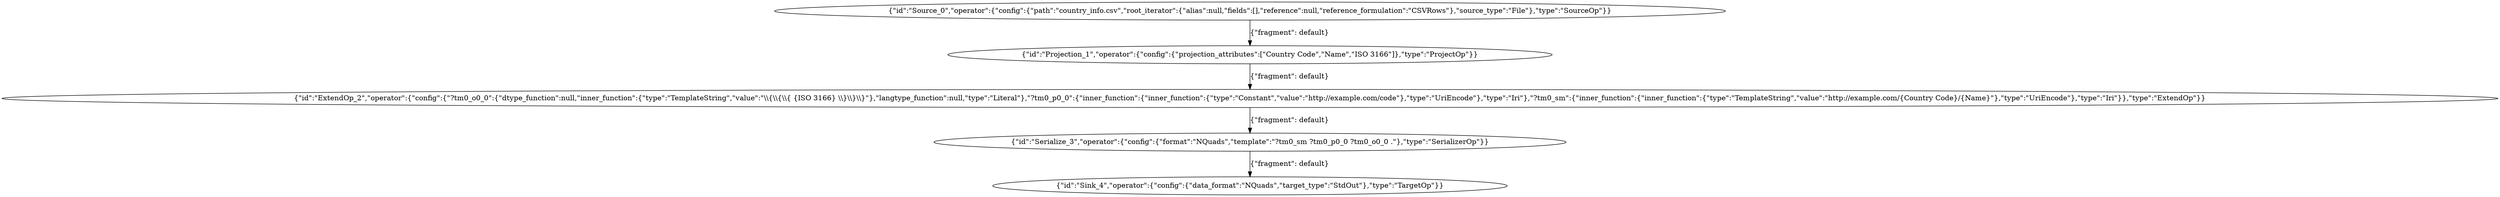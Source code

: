 digraph {
    0 [ label = "{\"id\":\"Source_0\",\"operator\":{\"config\":{\"path\":\"country_info.csv\",\"root_iterator\":{\"alias\":null,\"fields\":[],\"reference\":null,\"reference_formulation\":\"CSVRows\"},\"source_type\":\"File\"},\"type\":\"SourceOp\"}}" ]
    1 [ label = "{\"id\":\"Projection_1\",\"operator\":{\"config\":{\"projection_attributes\":[\"Country Code\",\"Name\",\"ISO 3166\"]},\"type\":\"ProjectOp\"}}" ]
    2 [ label = "{\"id\":\"ExtendOp_2\",\"operator\":{\"config\":{\"?tm0_o0_0\":{\"dtype_function\":null,\"inner_function\":{\"type\":\"TemplateString\",\"value\":\"\\\\{\\\\{\\\\{ {ISO 3166} \\\\}\\\\}\\\\}\"},\"langtype_function\":null,\"type\":\"Literal\"},\"?tm0_p0_0\":{\"inner_function\":{\"inner_function\":{\"type\":\"Constant\",\"value\":\"http://example.com/code\"},\"type\":\"UriEncode\"},\"type\":\"Iri\"},\"?tm0_sm\":{\"inner_function\":{\"inner_function\":{\"type\":\"TemplateString\",\"value\":\"http://example.com/{Country Code}/{Name}\"},\"type\":\"UriEncode\"},\"type\":\"Iri\"}},\"type\":\"ExtendOp\"}}" ]
    3 [ label = "{\"id\":\"Serialize_3\",\"operator\":{\"config\":{\"format\":\"NQuads\",\"template\":\"?tm0_sm ?tm0_p0_0 ?tm0_o0_0 .\"},\"type\":\"SerializerOp\"}}" ]
    4 [ label = "{\"id\":\"Sink_4\",\"operator\":{\"config\":{\"data_format\":\"NQuads\",\"target_type\":\"StdOut\"},\"type\":\"TargetOp\"}}" ]
    0 -> 1 [ label = "{\"fragment\": default}" ]
    1 -> 2 [ label = "{\"fragment\": default}" ]
    2 -> 3 [ label = "{\"fragment\": default}" ]
    3 -> 4 [ label = "{\"fragment\": default}" ]
}
